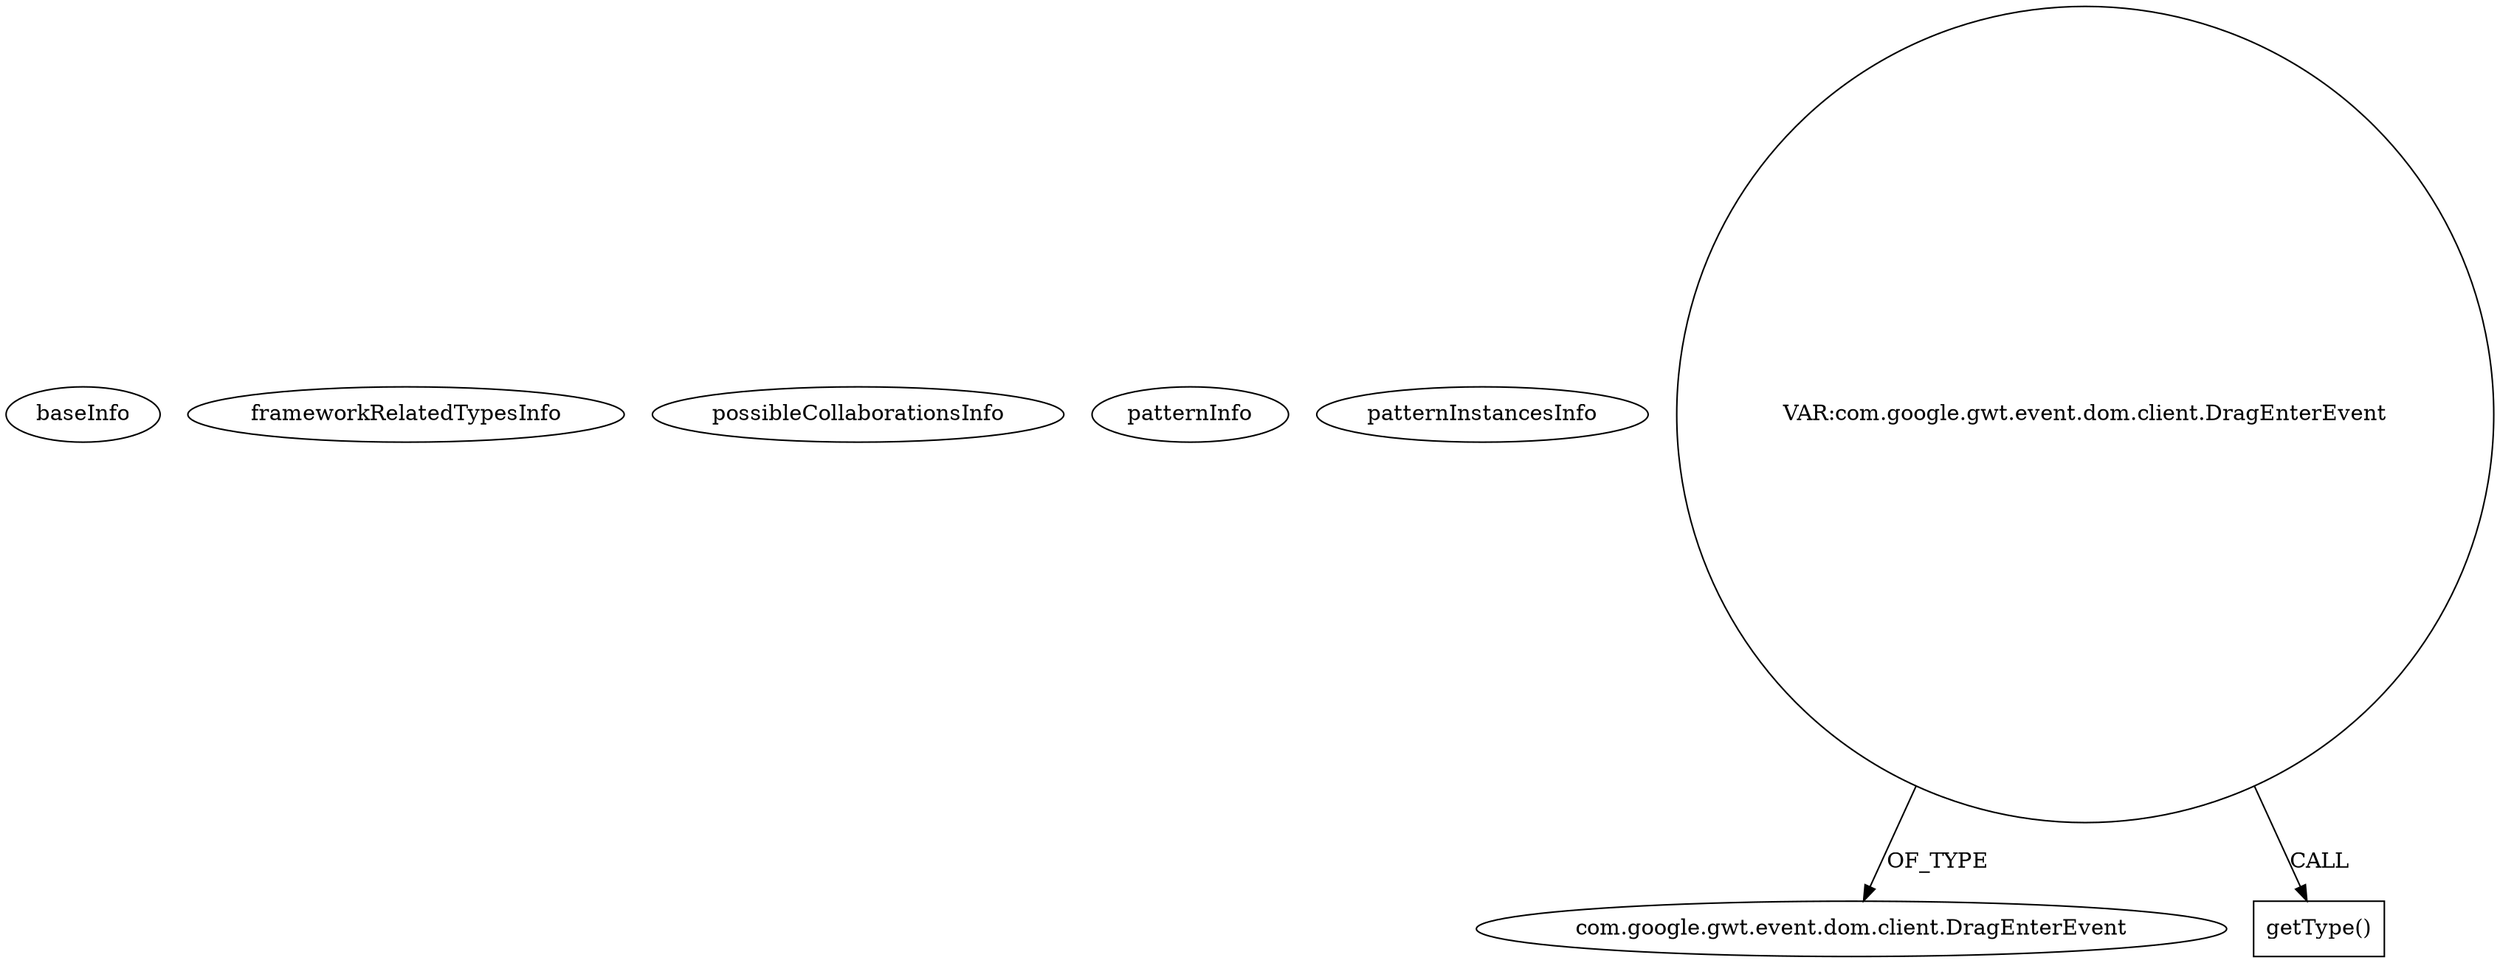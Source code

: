 digraph {
baseInfo[graphId=1921,category="pattern",isAnonymous=false,possibleRelation=false]
frameworkRelatedTypesInfo[]
possibleCollaborationsInfo[]
patternInfo[frequency=2.0,patternRootClient=null]
patternInstancesInfo[0="cbopp-gwt-taglist~/cbopp-gwt-taglist/gwt-taglist-master/src/main/java/com/virilis_software/gwt/taglist/client/comp/tag/TagView.java~TagView~1029",1="laaglu-lib-gwt-file~/laaglu-lib-gwt-file/lib-gwt-file-master/src/main/java/org/vectomatic/dnd/DropPanel.java~DropPanel~3455"]
93[label="com.google.gwt.event.dom.client.DragEnterEvent",vertexType="FRAMEWORK_CLASS_TYPE",isFrameworkType=false]
91[label="VAR:com.google.gwt.event.dom.client.DragEnterEvent",vertexType="VARIABLE_EXPRESION",isFrameworkType=false,shape=circle]
92[label="getType()",vertexType="INSIDE_CALL",isFrameworkType=false,shape=box]
91->93[label="OF_TYPE"]
91->92[label="CALL"]
}

